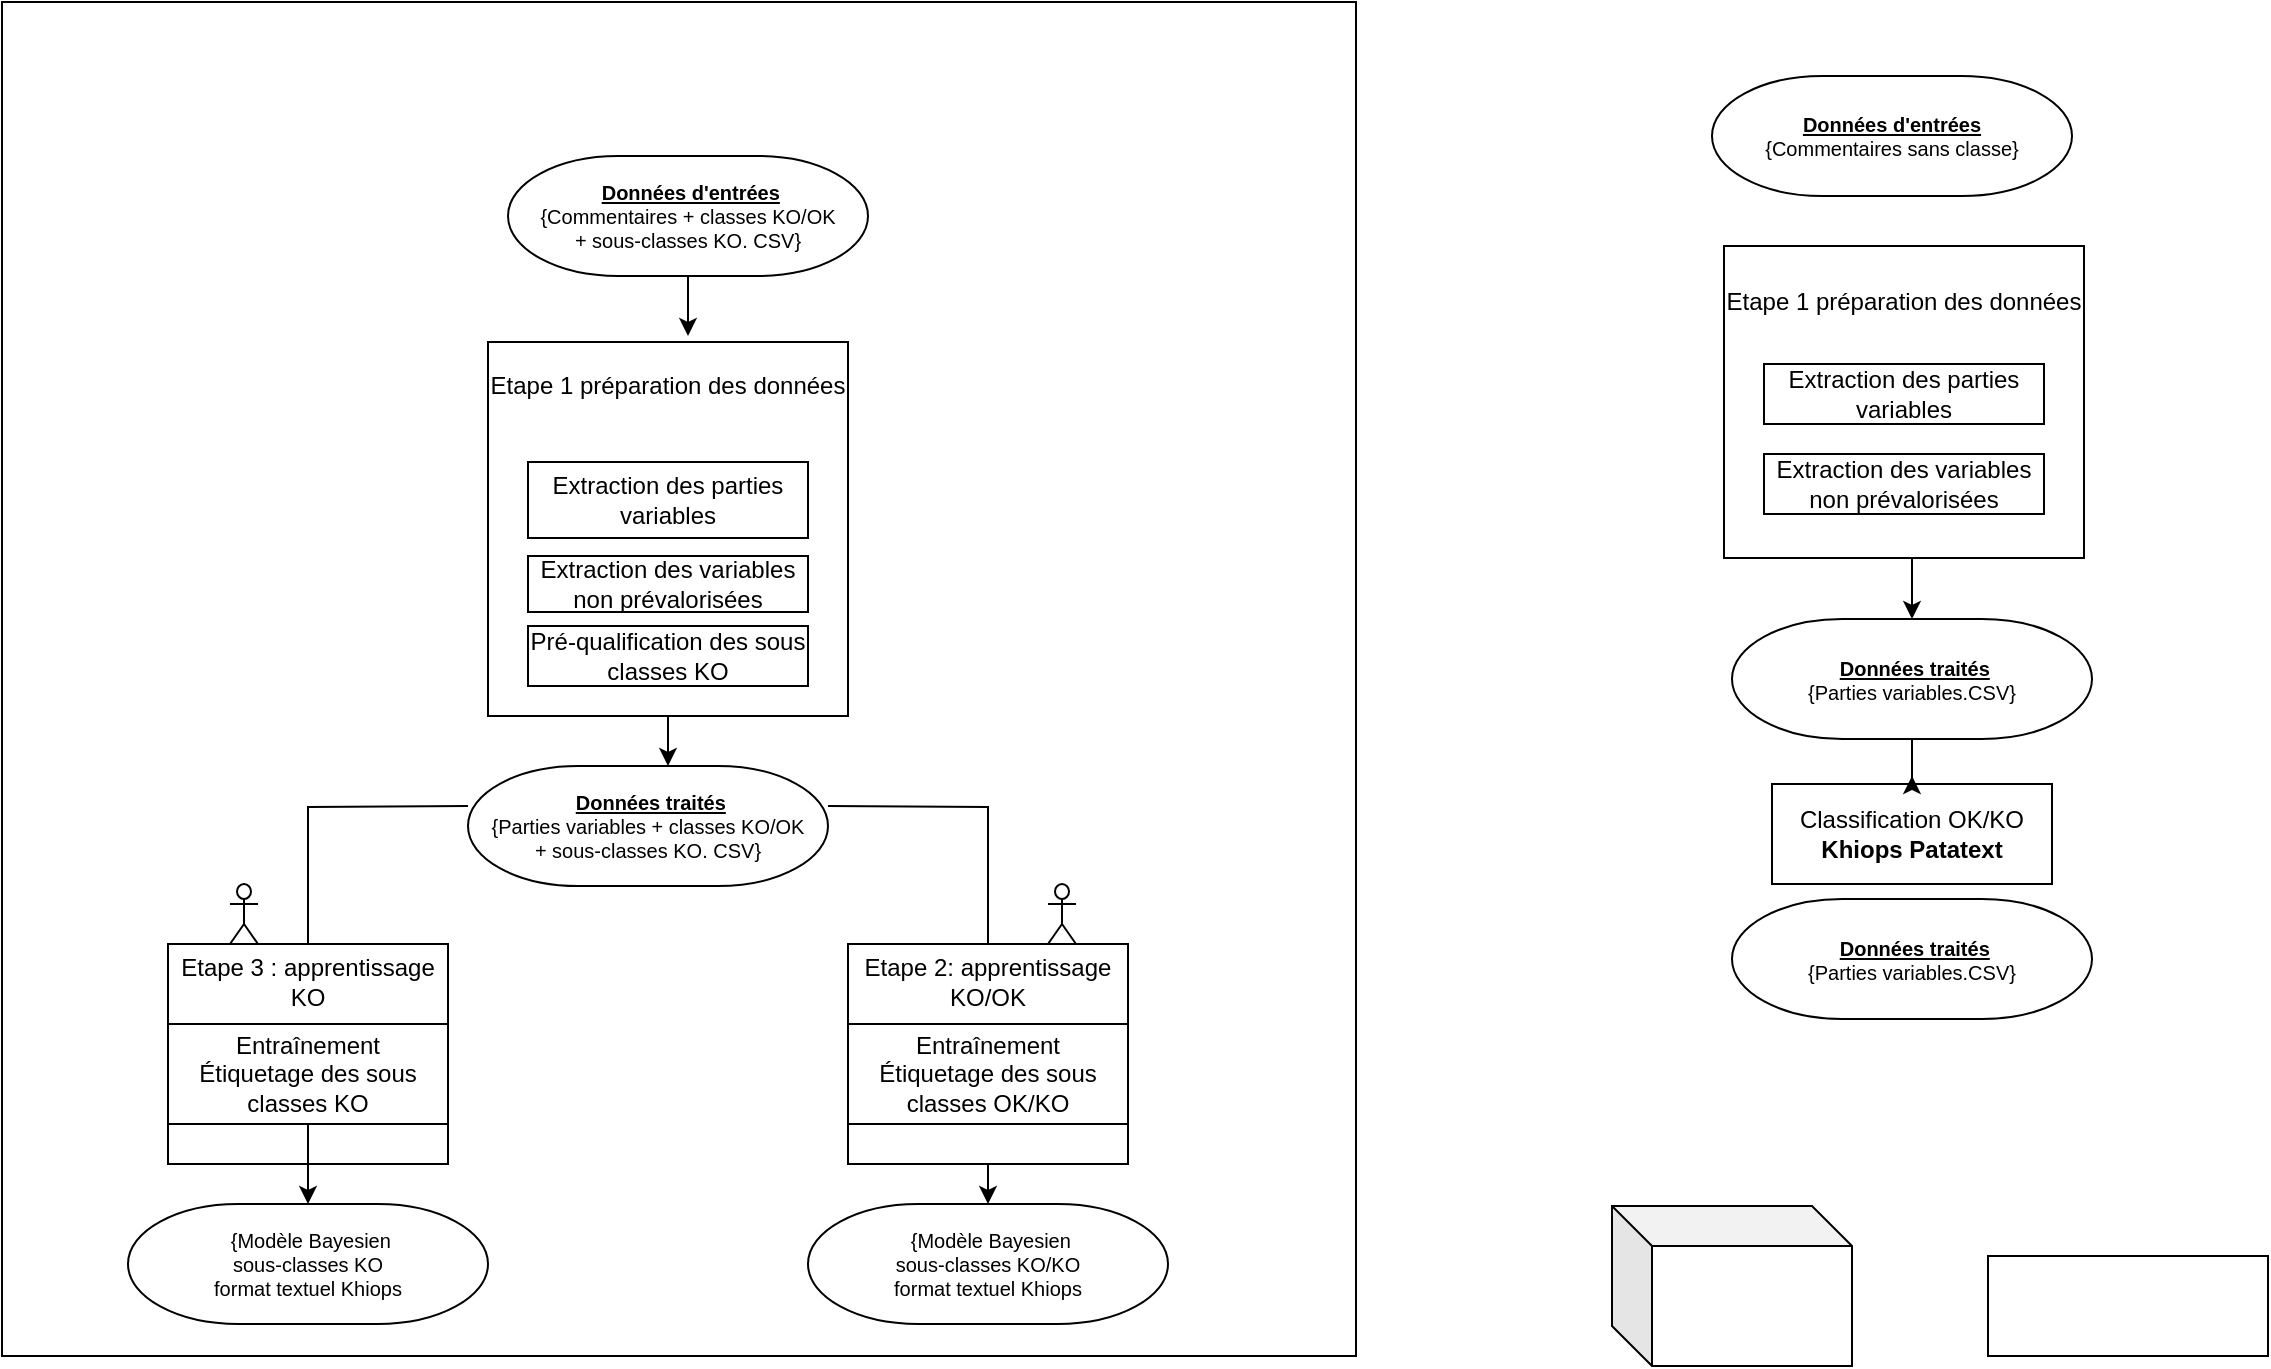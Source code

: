 <mxfile version="10.6.3" type="github"><diagram id="7-JuGKGOi7ZyFXMHvA1q" name="Page-1"><mxGraphModel dx="2221" dy="1959" grid="1" gridSize="10" guides="1" tooltips="1" connect="1" arrows="1" fold="1" page="1" pageScale="1" pageWidth="827" pageHeight="1169" math="0" shadow="0"><root><mxCell id="0"/><mxCell id="1" parent="0"/><mxCell id="8WkP05NDV3pTH9t_VpwW-39" style="edgeStyle=orthogonalEdgeStyle;rounded=0;orthogonalLoop=1;jettySize=auto;html=1;exitX=1;exitY=0.5;exitDx=0;exitDy=0;fontSize=10;" edge="1" parent="1" target="8WkP05NDV3pTH9t_VpwW-8"><mxGeometry relative="1" as="geometry"><mxPoint x="70" y="395" as="sourcePoint"/></mxGeometry></mxCell><mxCell id="8WkP05NDV3pTH9t_VpwW-14" value="" style="whiteSpace=wrap;html=1;aspect=fixed;" vertex="1" parent="1"><mxGeometry x="-343" y="-7" width="677" height="677" as="geometry"/></mxCell><mxCell id="8WkP05NDV3pTH9t_VpwW-55" style="edgeStyle=orthogonalEdgeStyle;rounded=0;orthogonalLoop=1;jettySize=auto;html=1;exitX=0;exitY=0.5;exitDx=0;exitDy=0;fontSize=10;entryX=0.5;entryY=0;entryDx=0;entryDy=0;" edge="1" parent="1" target="8WkP05NDV3pTH9t_VpwW-7"><mxGeometry relative="1" as="geometry"><mxPoint x="-110" y="395" as="sourcePoint"/></mxGeometry></mxCell><mxCell id="8WkP05NDV3pTH9t_VpwW-63" style="edgeStyle=orthogonalEdgeStyle;rounded=0;orthogonalLoop=1;jettySize=auto;html=1;exitX=1;exitY=0.5;exitDx=0;exitDy=0;fontSize=10;" edge="1" parent="1" target="8WkP05NDV3pTH9t_VpwW-8"><mxGeometry relative="1" as="geometry"><mxPoint x="70" y="395" as="sourcePoint"/></mxGeometry></mxCell><mxCell id="8WkP05NDV3pTH9t_VpwW-81" value="" style="edgeStyle=orthogonalEdgeStyle;rounded=0;orthogonalLoop=1;jettySize=auto;html=1;fontSize=10;" edge="1" parent="1" source="8WkP05NDV3pTH9t_VpwW-6"><mxGeometry relative="1" as="geometry"><mxPoint x="-10" y="375" as="targetPoint"/></mxGeometry></mxCell><mxCell id="8WkP05NDV3pTH9t_VpwW-6" value="&lt;div align=&quot;center&quot;&gt;Etape 1 préparation des données &lt;br&gt;&lt;/div&gt;&lt;div align=&quot;left&quot;&gt;&lt;br&gt;&lt;/div&gt;&lt;div align=&quot;left&quot;&gt;&lt;br&gt;&lt;/div&gt;&lt;div align=&quot;left&quot;&gt;&lt;br&gt;&lt;/div&gt;&lt;div align=&quot;left&quot;&gt;&lt;br&gt;&lt;/div&gt;&lt;div align=&quot;left&quot;&gt;&lt;br&gt;&lt;/div&gt;&lt;div align=&quot;left&quot;&gt;&lt;br&gt;&lt;/div&gt;&lt;div align=&quot;left&quot;&gt;&lt;br&gt;&lt;/div&gt;&lt;div align=&quot;left&quot;&gt;&lt;br&gt;&lt;/div&gt;&lt;div align=&quot;left&quot;&gt;&lt;br&gt;&lt;/div&gt;&lt;div align=&quot;left&quot;&gt;&lt;br&gt;&lt;/div&gt;" style="whiteSpace=wrap;html=1;" vertex="1" parent="1"><mxGeometry x="-100" y="163" width="180" height="187" as="geometry"/></mxCell><mxCell id="8WkP05NDV3pTH9t_VpwW-4" value="Extraction des parties variables " style="whiteSpace=wrap;html=1;" vertex="1" parent="1"><mxGeometry x="-80" y="223" width="140" height="38" as="geometry"/></mxCell><mxCell id="8WkP05NDV3pTH9t_VpwW-5" value="&lt;div&gt;&lt;br&gt;&lt;/div&gt;&lt;div&gt;Etape 3 : apprentissage KO &lt;br&gt;&lt;/div&gt;&lt;div&gt;&lt;br&gt;&lt;/div&gt;&lt;div&gt;&lt;br&gt;&lt;/div&gt;&lt;div&gt;&lt;br&gt;&lt;/div&gt;&lt;div&gt;&lt;br&gt;&lt;/div&gt;&lt;div&gt;&lt;br&gt;&lt;/div&gt;&lt;div&gt;&lt;br&gt;&lt;/div&gt;" style="whiteSpace=wrap;html=1;" vertex="1" parent="1"><mxGeometry x="-260" y="464" width="140" height="110" as="geometry"/></mxCell><mxCell id="8WkP05NDV3pTH9t_VpwW-56" value="" style="edgeStyle=orthogonalEdgeStyle;rounded=0;orthogonalLoop=1;jettySize=auto;html=1;fontSize=10;" edge="1" parent="1" source="8WkP05NDV3pTH9t_VpwW-7" target="8WkP05NDV3pTH9t_VpwW-35"><mxGeometry relative="1" as="geometry"/></mxCell><mxCell id="8WkP05NDV3pTH9t_VpwW-7" value="&lt;div&gt;Entraînement &lt;br&gt;&lt;/div&gt;&lt;div&gt;Étiquetage des sous classes KO&lt;br&gt;&lt;/div&gt;" style="whiteSpace=wrap;html=1;" vertex="1" parent="1"><mxGeometry x="-260" y="504" width="140" height="50" as="geometry"/></mxCell><mxCell id="8WkP05NDV3pTH9t_VpwW-57" style="edgeStyle=orthogonalEdgeStyle;rounded=0;orthogonalLoop=1;jettySize=auto;html=1;exitX=0.5;exitY=1;exitDx=0;exitDy=0;entryX=0.5;entryY=0;entryDx=0;entryDy=0;entryPerimeter=0;fontSize=10;" edge="1" parent="1" source="8WkP05NDV3pTH9t_VpwW-8" target="8WkP05NDV3pTH9t_VpwW-36"><mxGeometry relative="1" as="geometry"/></mxCell><mxCell id="8WkP05NDV3pTH9t_VpwW-19" value="" style="whiteSpace=wrap;html=1;" vertex="1" parent="1"><mxGeometry x="650" y="620" width="140" height="50" as="geometry"/></mxCell><mxCell id="8WkP05NDV3pTH9t_VpwW-20" value="Classification OK/KO &lt;b&gt;Khiops Patatext &lt;/b&gt;" style="whiteSpace=wrap;html=1;" vertex="1" parent="1"><mxGeometry x="542" y="384" width="140" height="50" as="geometry"/></mxCell><mxCell id="8WkP05NDV3pTH9t_VpwW-23" value="" style="shape=cube;whiteSpace=wrap;html=1;boundedLbl=1;backgroundOutline=1;darkOpacity=0.05;darkOpacity2=0.1;" vertex="1" parent="1"><mxGeometry x="462" y="595" width="120" height="80" as="geometry"/></mxCell><mxCell id="8WkP05NDV3pTH9t_VpwW-25" value="Extraction des variables non prévalorisées " style="whiteSpace=wrap;html=1;" vertex="1" parent="1"><mxGeometry x="-80" y="270" width="140" height="28" as="geometry"/></mxCell><mxCell id="8WkP05NDV3pTH9t_VpwW-26" value="Pré-qualification des sous classes KO" style="whiteSpace=wrap;html=1;" vertex="1" parent="1"><mxGeometry x="-80" y="305" width="140" height="30" as="geometry"/></mxCell><mxCell id="8WkP05NDV3pTH9t_VpwW-30" value="" style="shape=umlActor;verticalLabelPosition=bottom;labelBackgroundColor=#ffffff;verticalAlign=top;html=1;outlineConnect=0;fontSize=10;align=left;" vertex="1" parent="1"><mxGeometry x="-229" y="434" width="14" height="30" as="geometry"/></mxCell><mxCell id="8WkP05NDV3pTH9t_VpwW-35" value="&lt;div&gt;&amp;nbsp;{Modèle Bayesien &lt;br&gt;&lt;/div&gt;&lt;div&gt;sous-classes KO &lt;br&gt;&lt;/div&gt;&lt;div&gt;format textuel Khiops &lt;br&gt;&lt;/div&gt;" style="strokeWidth=1;html=1;shape=mxgraph.flowchart.terminator;whiteSpace=wrap;fontSize=10;align=center;" vertex="1" parent="1"><mxGeometry x="-280" y="594" width="180" height="60" as="geometry"/></mxCell><mxCell id="8WkP05NDV3pTH9t_VpwW-36" value="&lt;div&gt;&amp;nbsp;{Modèle Bayesien &lt;br&gt;&lt;/div&gt;&lt;div&gt;sous-classes KO/KO &lt;br&gt;&lt;/div&gt;&lt;div&gt;format textuel Khiops &lt;br&gt;&lt;/div&gt;" style="strokeWidth=1;html=1;shape=mxgraph.flowchart.terminator;whiteSpace=wrap;fontSize=10;align=center;" vertex="1" parent="1"><mxGeometry x="60" y="594" width="180" height="60" as="geometry"/></mxCell><mxCell id="8WkP05NDV3pTH9t_VpwW-38" style="edgeStyle=orthogonalEdgeStyle;rounded=0;orthogonalLoop=1;jettySize=auto;html=1;fontSize=10;" edge="1" parent="1" source="8WkP05NDV3pTH9t_VpwW-37"><mxGeometry relative="1" as="geometry"><mxPoint y="160" as="targetPoint"/></mxGeometry></mxCell><mxCell id="8WkP05NDV3pTH9t_VpwW-37" value="&lt;div&gt;&amp;nbsp;&lt;b&gt;&lt;u&gt;Données d'entrées&lt;/u&gt;&lt;/b&gt;&lt;/div&gt;&lt;div&gt;{Commentaires + classes KO/OK&lt;/div&gt;&lt;div&gt;+ sous-classes KO. CSV}&lt;br&gt;&lt;/div&gt;" style="strokeWidth=1;html=1;shape=mxgraph.flowchart.terminator;whiteSpace=wrap;fontSize=10;align=center;" vertex="1" parent="1"><mxGeometry x="-90" y="70" width="180" height="60" as="geometry"/></mxCell><mxCell id="8WkP05NDV3pTH9t_VpwW-42" value="" style="shape=umlActor;verticalLabelPosition=bottom;labelBackgroundColor=#ffffff;verticalAlign=top;html=1;outlineConnect=0;fontSize=10;align=left;" vertex="1" parent="1"><mxGeometry x="180" y="434" width="14" height="30" as="geometry"/></mxCell><mxCell id="8WkP05NDV3pTH9t_VpwW-58" value="&lt;div&gt;Etape 2: apprentissage KO/OK &lt;br&gt;&lt;/div&gt;&lt;div&gt;&lt;br&gt;&lt;/div&gt;&lt;div&gt;&lt;br&gt;&lt;/div&gt;&lt;div&gt;&lt;br&gt;&lt;/div&gt;&lt;div&gt;&lt;br&gt;&lt;/div&gt;&lt;div&gt;&lt;br&gt;&lt;/div&gt;" style="whiteSpace=wrap;html=1;" vertex="1" parent="1"><mxGeometry x="80" y="464" width="140" height="110" as="geometry"/></mxCell><mxCell id="8WkP05NDV3pTH9t_VpwW-8" value="&lt;div&gt;Entraînement &lt;br&gt;&lt;/div&gt;&lt;div&gt;Étiquetage des sous classes OK/KO&lt;br&gt;&lt;/div&gt;" style="whiteSpace=wrap;html=1;" vertex="1" parent="1"><mxGeometry x="80" y="504" width="140" height="50" as="geometry"/></mxCell><mxCell id="8WkP05NDV3pTH9t_VpwW-65" value="&lt;div&gt;&lt;b&gt;&lt;u&gt;Données d'entrées&lt;/u&gt;&lt;/b&gt;&lt;/div&gt;&lt;div&gt;{Commentaires sans classe}&lt;br&gt;&lt;/div&gt;" style="strokeWidth=1;html=1;shape=mxgraph.flowchart.terminator;whiteSpace=wrap;fontSize=10;align=center;" vertex="1" parent="1"><mxGeometry x="512" y="30" width="180" height="60" as="geometry"/></mxCell><mxCell id="8WkP05NDV3pTH9t_VpwW-74" value="&lt;div align=&quot;center&quot;&gt;&lt;br&gt;&lt;/div&gt;&lt;div align=&quot;center&quot;&gt;&lt;br&gt;&lt;/div&gt;&lt;div align=&quot;center&quot;&gt;&lt;br&gt;&lt;/div&gt;&lt;div align=&quot;center&quot;&gt;Etape 1 préparation des données &lt;br&gt;&lt;/div&gt;&lt;div align=&quot;left&quot;&gt;&lt;br&gt;&lt;/div&gt;&lt;div align=&quot;left&quot;&gt;&lt;br&gt;&lt;/div&gt;&lt;div align=&quot;left&quot;&gt;&lt;br&gt;&lt;/div&gt;&lt;div align=&quot;left&quot;&gt;&lt;br&gt;&lt;/div&gt;&lt;div align=&quot;left&quot;&gt;&lt;br&gt;&lt;/div&gt;&lt;div align=&quot;left&quot;&gt;&lt;br&gt;&lt;/div&gt;&lt;div align=&quot;left&quot;&gt;&lt;br&gt;&lt;/div&gt;&lt;div align=&quot;left&quot;&gt;&lt;br&gt;&lt;/div&gt;&lt;div align=&quot;left&quot;&gt;&lt;br&gt;&lt;/div&gt;&lt;div align=&quot;left&quot;&gt;&lt;br&gt;&lt;/div&gt;" style="whiteSpace=wrap;html=1;" vertex="1" parent="1"><mxGeometry x="518" y="115" width="180" height="156" as="geometry"/></mxCell><mxCell id="8WkP05NDV3pTH9t_VpwW-75" value="Extraction des parties variables " style="whiteSpace=wrap;html=1;" vertex="1" parent="1"><mxGeometry x="538" y="174" width="140" height="30" as="geometry"/></mxCell><mxCell id="8WkP05NDV3pTH9t_VpwW-76" value="Extraction des variables non prévalorisées " style="whiteSpace=wrap;html=1;" vertex="1" parent="1"><mxGeometry x="538" y="219" width="140" height="30" as="geometry"/></mxCell><mxCell id="8WkP05NDV3pTH9t_VpwW-78" value="&lt;div&gt;&amp;nbsp;&lt;b&gt;&lt;u&gt;Données traités&lt;br&gt;&lt;/u&gt;&lt;/b&gt;&lt;/div&gt;&lt;div&gt;{Parties variables + classes KO/OK&lt;/div&gt;&lt;div&gt;+ sous-classes KO. CSV}&lt;br&gt;&lt;/div&gt;" style="strokeWidth=1;html=1;shape=mxgraph.flowchart.terminator;whiteSpace=wrap;fontSize=10;align=center;" vertex="1" parent="1"><mxGeometry x="-110" y="375" width="180" height="60" as="geometry"/></mxCell><mxCell id="8WkP05NDV3pTH9t_VpwW-82" value="" style="edgeStyle=orthogonalEdgeStyle;rounded=0;orthogonalLoop=1;jettySize=auto;html=1;fontSize=10;exitX=0.5;exitY=1;exitDx=0;exitDy=0;entryX=0.5;entryY=0;entryDx=0;entryDy=0;entryPerimeter=0;" edge="1" parent="1" source="8WkP05NDV3pTH9t_VpwW-74" target="8WkP05NDV3pTH9t_VpwW-83"><mxGeometry relative="1" as="geometry"><mxPoint x="618" y="309.5" as="sourcePoint"/><mxPoint x="618" y="334.5" as="targetPoint"/></mxGeometry></mxCell><mxCell id="8WkP05NDV3pTH9t_VpwW-86" value="" style="edgeStyle=orthogonalEdgeStyle;rounded=0;orthogonalLoop=1;jettySize=auto;html=1;fontSize=10;" edge="1" parent="1" source="8WkP05NDV3pTH9t_VpwW-83"><mxGeometry relative="1" as="geometry"><mxPoint x="612" y="380" as="targetPoint"/></mxGeometry></mxCell><mxCell id="8WkP05NDV3pTH9t_VpwW-83" value="&lt;div&gt;&amp;nbsp;&lt;b&gt;&lt;u&gt;Données traités&lt;br&gt;&lt;/u&gt;&lt;/b&gt;&lt;/div&gt;&lt;div&gt;{Parties variables.CSV}&lt;br&gt;&lt;/div&gt;" style="strokeWidth=1;html=1;shape=mxgraph.flowchart.terminator;whiteSpace=wrap;fontSize=10;align=center;" vertex="1" parent="1"><mxGeometry x="522" y="301.5" width="180" height="60" as="geometry"/></mxCell><mxCell id="8WkP05NDV3pTH9t_VpwW-85" value="&lt;div&gt;&amp;nbsp;&lt;b&gt;&lt;u&gt;Données traités&lt;br&gt;&lt;/u&gt;&lt;/b&gt;&lt;/div&gt;&lt;div&gt;{Parties variables.CSV}&lt;br&gt;&lt;/div&gt;" style="strokeWidth=1;html=1;shape=mxgraph.flowchart.terminator;whiteSpace=wrap;fontSize=10;align=center;" vertex="1" parent="1"><mxGeometry x="522" y="441.5" width="180" height="60" as="geometry"/></mxCell></root></mxGraphModel></diagram></mxfile>